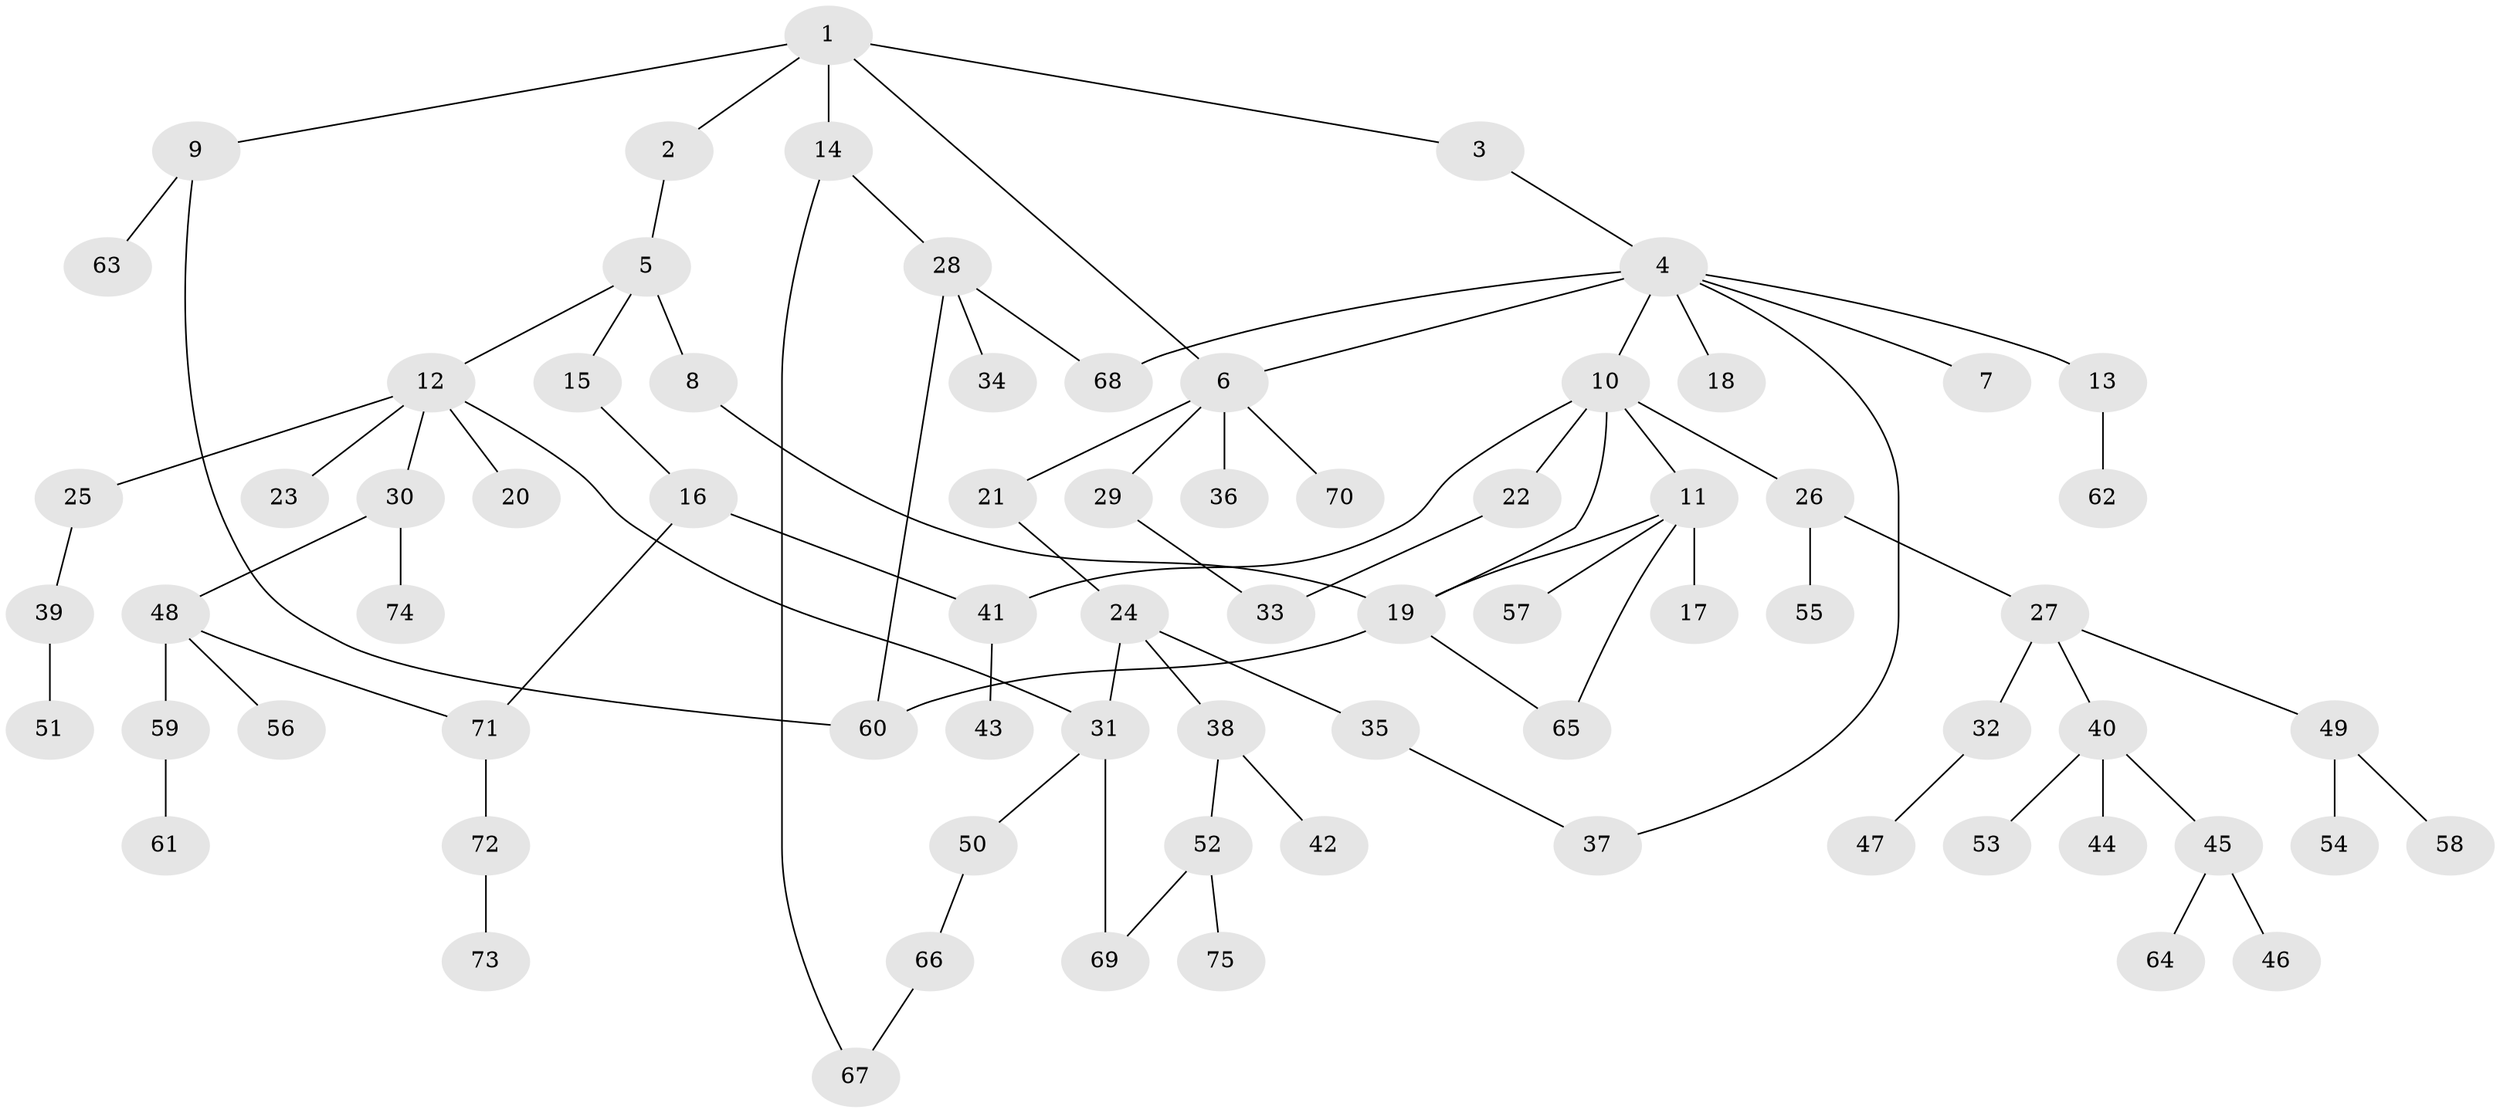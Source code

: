 // coarse degree distribution, {3: 0.03333333333333333, 9: 0.03333333333333333, 1: 0.6, 2: 0.13333333333333333, 6: 0.03333333333333333, 8: 0.03333333333333333, 4: 0.06666666666666667, 5: 0.06666666666666667}
// Generated by graph-tools (version 1.1) at 2025/46/03/04/25 21:46:07]
// undirected, 75 vertices, 88 edges
graph export_dot {
graph [start="1"]
  node [color=gray90,style=filled];
  1;
  2;
  3;
  4;
  5;
  6;
  7;
  8;
  9;
  10;
  11;
  12;
  13;
  14;
  15;
  16;
  17;
  18;
  19;
  20;
  21;
  22;
  23;
  24;
  25;
  26;
  27;
  28;
  29;
  30;
  31;
  32;
  33;
  34;
  35;
  36;
  37;
  38;
  39;
  40;
  41;
  42;
  43;
  44;
  45;
  46;
  47;
  48;
  49;
  50;
  51;
  52;
  53;
  54;
  55;
  56;
  57;
  58;
  59;
  60;
  61;
  62;
  63;
  64;
  65;
  66;
  67;
  68;
  69;
  70;
  71;
  72;
  73;
  74;
  75;
  1 -- 2;
  1 -- 3;
  1 -- 6;
  1 -- 9;
  1 -- 14;
  2 -- 5;
  3 -- 4;
  4 -- 7;
  4 -- 10;
  4 -- 13;
  4 -- 18;
  4 -- 68;
  4 -- 37;
  4 -- 6;
  5 -- 8;
  5 -- 12;
  5 -- 15;
  6 -- 21;
  6 -- 29;
  6 -- 36;
  6 -- 70;
  8 -- 19;
  9 -- 63;
  9 -- 60;
  10 -- 11;
  10 -- 22;
  10 -- 26;
  10 -- 19;
  10 -- 41;
  11 -- 17;
  11 -- 19;
  11 -- 57;
  11 -- 65;
  12 -- 20;
  12 -- 23;
  12 -- 25;
  12 -- 30;
  12 -- 31;
  13 -- 62;
  14 -- 28;
  14 -- 67;
  15 -- 16;
  16 -- 41;
  16 -- 71;
  19 -- 65;
  19 -- 60;
  21 -- 24;
  22 -- 33;
  24 -- 35;
  24 -- 38;
  24 -- 31;
  25 -- 39;
  26 -- 27;
  26 -- 55;
  27 -- 32;
  27 -- 40;
  27 -- 49;
  28 -- 34;
  28 -- 60;
  28 -- 68;
  29 -- 33;
  30 -- 48;
  30 -- 74;
  31 -- 50;
  31 -- 69;
  32 -- 47;
  35 -- 37;
  38 -- 42;
  38 -- 52;
  39 -- 51;
  40 -- 44;
  40 -- 45;
  40 -- 53;
  41 -- 43;
  45 -- 46;
  45 -- 64;
  48 -- 56;
  48 -- 59;
  48 -- 71;
  49 -- 54;
  49 -- 58;
  50 -- 66;
  52 -- 69;
  52 -- 75;
  59 -- 61;
  66 -- 67;
  71 -- 72;
  72 -- 73;
}
